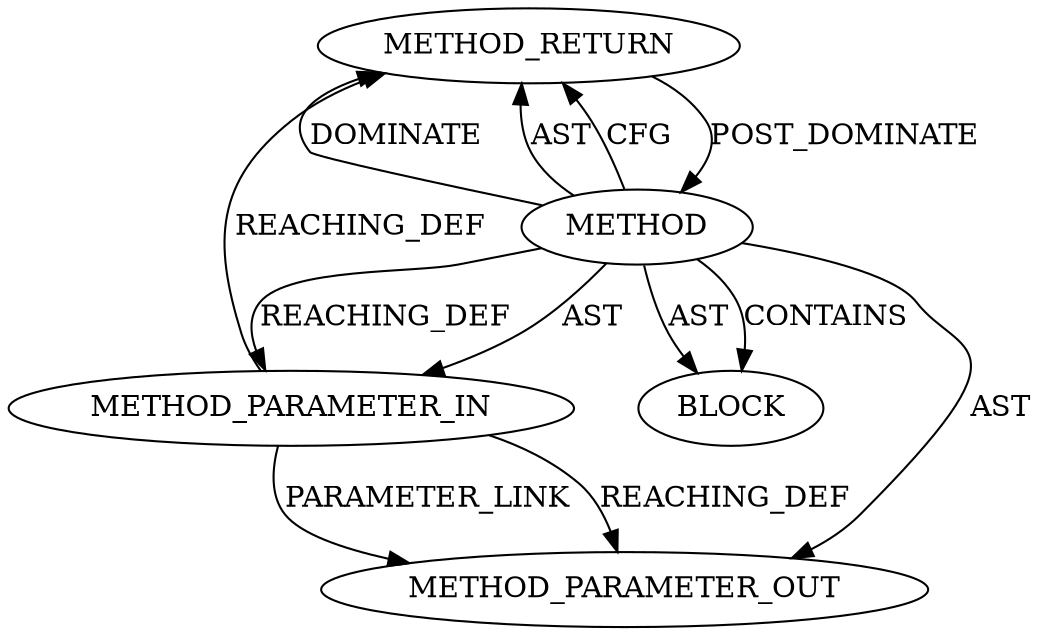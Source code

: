 digraph {
  20448 [label=METHOD_RETURN ORDER=2 CODE="RET" TYPE_FULL_NAME="ANY" EVALUATION_STRATEGY="BY_VALUE"]
  20445 [label=METHOD AST_PARENT_TYPE="NAMESPACE_BLOCK" AST_PARENT_FULL_NAME="<global>" ORDER=0 CODE="<empty>" FULL_NAME="sockptr_is_null" IS_EXTERNAL=true FILENAME="<empty>" SIGNATURE="" NAME="sockptr_is_null"]
  20447 [label=BLOCK ORDER=1 ARGUMENT_INDEX=1 CODE="<empty>" TYPE_FULL_NAME="ANY"]
  20446 [label=METHOD_PARAMETER_IN ORDER=1 CODE="p1" IS_VARIADIC=false TYPE_FULL_NAME="ANY" EVALUATION_STRATEGY="BY_VALUE" INDEX=1 NAME="p1"]
  22182 [label=METHOD_PARAMETER_OUT ORDER=1 CODE="p1" IS_VARIADIC=false TYPE_FULL_NAME="ANY" EVALUATION_STRATEGY="BY_VALUE" INDEX=1 NAME="p1"]
  20445 -> 20448 [label=DOMINATE ]
  20445 -> 20446 [label=AST ]
  20446 -> 22182 [label=REACHING_DEF VARIABLE="p1"]
  20446 -> 22182 [label=PARAMETER_LINK ]
  20448 -> 20445 [label=POST_DOMINATE ]
  20445 -> 20447 [label=CONTAINS ]
  20445 -> 20447 [label=AST ]
  20445 -> 22182 [label=AST ]
  20445 -> 20446 [label=REACHING_DEF VARIABLE=""]
  20446 -> 20448 [label=REACHING_DEF VARIABLE="p1"]
  20445 -> 20448 [label=AST ]
  20445 -> 20448 [label=CFG ]
}
